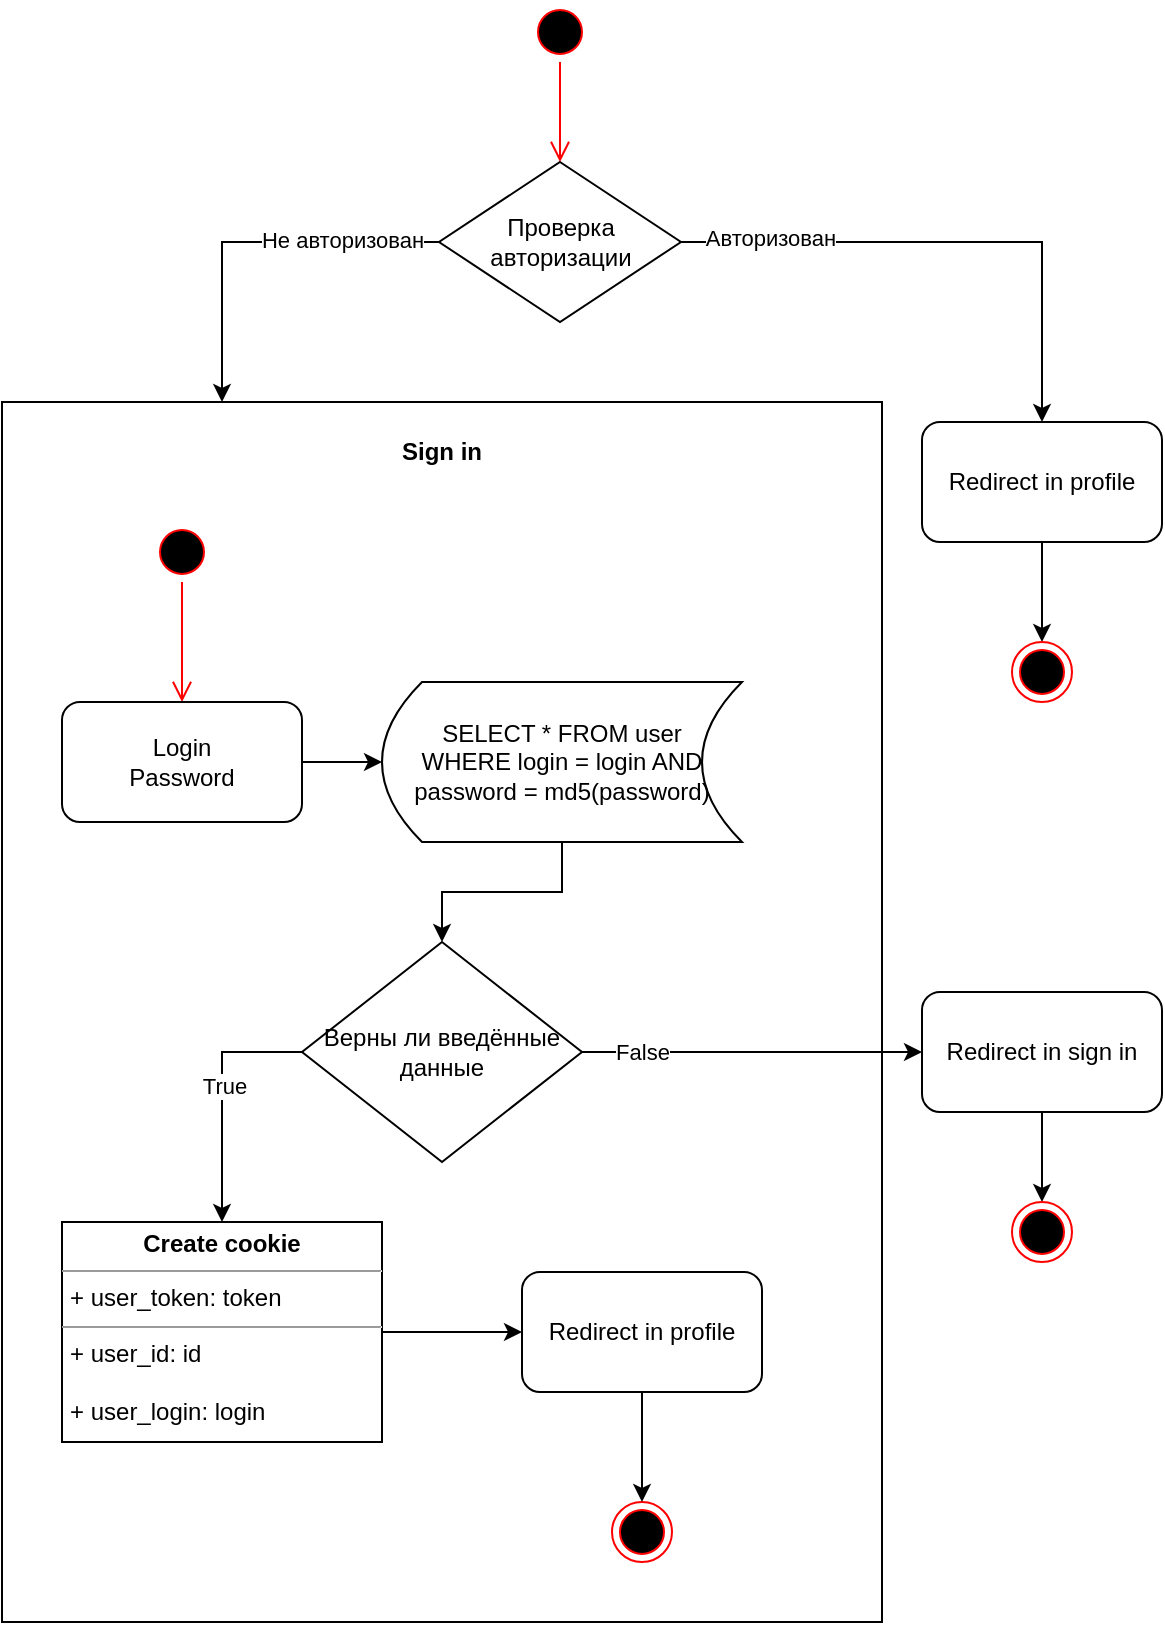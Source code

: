<mxfile version="20.7.4" type="github">
  <diagram id="cgFW2OtOUTC42Nse7i8g" name="Страница 1">
    <mxGraphModel dx="1393" dy="789" grid="1" gridSize="10" guides="1" tooltips="1" connect="1" arrows="1" fold="1" page="1" pageScale="1" pageWidth="827" pageHeight="1169" math="0" shadow="0">
      <root>
        <mxCell id="0" />
        <mxCell id="1" parent="0" />
        <mxCell id="Ner-J-GfMfvuW6puchZL-1" value="" style="ellipse;html=1;shape=startState;fillColor=#000000;strokeColor=#ff0000;" vertex="1" parent="1">
          <mxGeometry x="384" y="40" width="30" height="30" as="geometry" />
        </mxCell>
        <mxCell id="Ner-J-GfMfvuW6puchZL-2" value="" style="edgeStyle=orthogonalEdgeStyle;html=1;verticalAlign=bottom;endArrow=open;endSize=8;strokeColor=#ff0000;rounded=0;entryX=0.5;entryY=0;entryDx=0;entryDy=0;" edge="1" source="Ner-J-GfMfvuW6puchZL-1" parent="1" target="Ner-J-GfMfvuW6puchZL-4">
          <mxGeometry relative="1" as="geometry">
            <mxPoint x="399" y="130" as="targetPoint" />
          </mxGeometry>
        </mxCell>
        <mxCell id="Ner-J-GfMfvuW6puchZL-5" style="edgeStyle=orthogonalEdgeStyle;rounded=0;orthogonalLoop=1;jettySize=auto;html=1;exitX=1;exitY=0.5;exitDx=0;exitDy=0;" edge="1" parent="1" source="Ner-J-GfMfvuW6puchZL-4" target="Ner-J-GfMfvuW6puchZL-7">
          <mxGeometry relative="1" as="geometry">
            <mxPoint x="640" y="280" as="targetPoint" />
          </mxGeometry>
        </mxCell>
        <mxCell id="Ner-J-GfMfvuW6puchZL-6" value="Авторизован" style="edgeLabel;html=1;align=center;verticalAlign=middle;resizable=0;points=[];" vertex="1" connectable="0" parent="Ner-J-GfMfvuW6puchZL-5">
          <mxGeometry x="-0.67" y="2" relative="1" as="geometry">
            <mxPoint as="offset" />
          </mxGeometry>
        </mxCell>
        <mxCell id="Ner-J-GfMfvuW6puchZL-12" style="edgeStyle=orthogonalEdgeStyle;rounded=0;orthogonalLoop=1;jettySize=auto;html=1;exitX=0;exitY=0.5;exitDx=0;exitDy=0;entryX=0.25;entryY=0;entryDx=0;entryDy=0;" edge="1" parent="1" source="Ner-J-GfMfvuW6puchZL-4" target="Ner-J-GfMfvuW6puchZL-11">
          <mxGeometry relative="1" as="geometry" />
        </mxCell>
        <mxCell id="Ner-J-GfMfvuW6puchZL-13" value="Не авторизован" style="edgeLabel;html=1;align=center;verticalAlign=middle;resizable=0;points=[];" vertex="1" connectable="0" parent="Ner-J-GfMfvuW6puchZL-12">
          <mxGeometry x="-0.114" y="-1" relative="1" as="geometry">
            <mxPoint x="35" as="offset" />
          </mxGeometry>
        </mxCell>
        <mxCell id="Ner-J-GfMfvuW6puchZL-4" value="Проверка авторизации" style="rhombus;whiteSpace=wrap;html=1;" vertex="1" parent="1">
          <mxGeometry x="338.5" y="120" width="121" height="80" as="geometry" />
        </mxCell>
        <mxCell id="Ner-J-GfMfvuW6puchZL-9" style="edgeStyle=orthogonalEdgeStyle;rounded=0;orthogonalLoop=1;jettySize=auto;html=1;exitX=0.5;exitY=1;exitDx=0;exitDy=0;entryX=0.5;entryY=0;entryDx=0;entryDy=0;" edge="1" parent="1" source="Ner-J-GfMfvuW6puchZL-7" target="Ner-J-GfMfvuW6puchZL-8">
          <mxGeometry relative="1" as="geometry" />
        </mxCell>
        <mxCell id="Ner-J-GfMfvuW6puchZL-7" value="Redirect in profile" style="rounded=1;whiteSpace=wrap;html=1;" vertex="1" parent="1">
          <mxGeometry x="580" y="250" width="120" height="60" as="geometry" />
        </mxCell>
        <mxCell id="Ner-J-GfMfvuW6puchZL-8" value="" style="ellipse;html=1;shape=endState;fillColor=#000000;strokeColor=#ff0000;" vertex="1" parent="1">
          <mxGeometry x="625" y="360" width="30" height="30" as="geometry" />
        </mxCell>
        <mxCell id="Ner-J-GfMfvuW6puchZL-11" value="&lt;p style=&quot;margin:0px;margin-top:4px;text-align:center;&quot;&gt;&lt;br&gt;&lt;b&gt;Sign in&lt;/b&gt;&lt;/p&gt;" style="verticalAlign=top;align=left;overflow=fill;fontSize=12;fontFamily=Helvetica;html=1;" vertex="1" parent="1">
          <mxGeometry x="120" y="240" width="440" height="610" as="geometry" />
        </mxCell>
        <mxCell id="Ner-J-GfMfvuW6puchZL-14" value="" style="ellipse;html=1;shape=startState;fillColor=#000000;strokeColor=#ff0000;" vertex="1" parent="1">
          <mxGeometry x="195" y="300" width="30" height="30" as="geometry" />
        </mxCell>
        <mxCell id="Ner-J-GfMfvuW6puchZL-15" value="" style="edgeStyle=orthogonalEdgeStyle;html=1;verticalAlign=bottom;endArrow=open;endSize=8;strokeColor=#ff0000;rounded=0;entryX=0.5;entryY=0;entryDx=0;entryDy=0;" edge="1" source="Ner-J-GfMfvuW6puchZL-14" parent="1" target="Ner-J-GfMfvuW6puchZL-17">
          <mxGeometry relative="1" as="geometry">
            <mxPoint x="185" y="390" as="targetPoint" />
          </mxGeometry>
        </mxCell>
        <mxCell id="Ner-J-GfMfvuW6puchZL-19" style="edgeStyle=orthogonalEdgeStyle;rounded=0;orthogonalLoop=1;jettySize=auto;html=1;exitX=1;exitY=0.5;exitDx=0;exitDy=0;entryX=0;entryY=0.5;entryDx=0;entryDy=0;" edge="1" parent="1" source="Ner-J-GfMfvuW6puchZL-17" target="Ner-J-GfMfvuW6puchZL-18">
          <mxGeometry relative="1" as="geometry" />
        </mxCell>
        <mxCell id="Ner-J-GfMfvuW6puchZL-17" value="Login&lt;br&gt;Password" style="rounded=1;whiteSpace=wrap;html=1;" vertex="1" parent="1">
          <mxGeometry x="150" y="390" width="120" height="60" as="geometry" />
        </mxCell>
        <mxCell id="Ner-J-GfMfvuW6puchZL-21" style="edgeStyle=orthogonalEdgeStyle;rounded=0;orthogonalLoop=1;jettySize=auto;html=1;exitX=0.5;exitY=1;exitDx=0;exitDy=0;entryX=0.5;entryY=0;entryDx=0;entryDy=0;" edge="1" parent="1" source="Ner-J-GfMfvuW6puchZL-18" target="Ner-J-GfMfvuW6puchZL-20">
          <mxGeometry relative="1" as="geometry" />
        </mxCell>
        <mxCell id="Ner-J-GfMfvuW6puchZL-18" value="SELECT * FROM user &lt;br&gt;WHERE login = login AND password = md5(password)" style="shape=dataStorage;whiteSpace=wrap;html=1;fixedSize=1;" vertex="1" parent="1">
          <mxGeometry x="310" y="380" width="180" height="80" as="geometry" />
        </mxCell>
        <mxCell id="Ner-J-GfMfvuW6puchZL-24" style="edgeStyle=orthogonalEdgeStyle;rounded=0;orthogonalLoop=1;jettySize=auto;html=1;exitX=1;exitY=0.5;exitDx=0;exitDy=0;entryX=0;entryY=0.5;entryDx=0;entryDy=0;" edge="1" parent="1" source="Ner-J-GfMfvuW6puchZL-20" target="Ner-J-GfMfvuW6puchZL-23">
          <mxGeometry relative="1" as="geometry" />
        </mxCell>
        <mxCell id="Ner-J-GfMfvuW6puchZL-25" value="False" style="edgeLabel;html=1;align=center;verticalAlign=middle;resizable=0;points=[];" vertex="1" connectable="0" parent="Ner-J-GfMfvuW6puchZL-24">
          <mxGeometry x="-0.647" relative="1" as="geometry">
            <mxPoint as="offset" />
          </mxGeometry>
        </mxCell>
        <mxCell id="Ner-J-GfMfvuW6puchZL-29" style="edgeStyle=orthogonalEdgeStyle;rounded=0;orthogonalLoop=1;jettySize=auto;html=1;exitX=0;exitY=0.5;exitDx=0;exitDy=0;entryX=0.5;entryY=0;entryDx=0;entryDy=0;" edge="1" parent="1" source="Ner-J-GfMfvuW6puchZL-20" target="Ner-J-GfMfvuW6puchZL-28">
          <mxGeometry relative="1" as="geometry">
            <Array as="points">
              <mxPoint x="230" y="565" />
            </Array>
          </mxGeometry>
        </mxCell>
        <mxCell id="Ner-J-GfMfvuW6puchZL-30" value="True" style="edgeLabel;html=1;align=center;verticalAlign=middle;resizable=0;points=[];" vertex="1" connectable="0" parent="Ner-J-GfMfvuW6puchZL-29">
          <mxGeometry x="-0.088" y="1" relative="1" as="geometry">
            <mxPoint as="offset" />
          </mxGeometry>
        </mxCell>
        <mxCell id="Ner-J-GfMfvuW6puchZL-20" value="Верны ли введённые данные" style="rhombus;whiteSpace=wrap;html=1;" vertex="1" parent="1">
          <mxGeometry x="270" y="510" width="140" height="110" as="geometry" />
        </mxCell>
        <mxCell id="Ner-J-GfMfvuW6puchZL-27" style="edgeStyle=orthogonalEdgeStyle;rounded=0;orthogonalLoop=1;jettySize=auto;html=1;exitX=0.5;exitY=1;exitDx=0;exitDy=0;entryX=0.5;entryY=0;entryDx=0;entryDy=0;" edge="1" parent="1" source="Ner-J-GfMfvuW6puchZL-23" target="Ner-J-GfMfvuW6puchZL-26">
          <mxGeometry relative="1" as="geometry" />
        </mxCell>
        <mxCell id="Ner-J-GfMfvuW6puchZL-23" value="Redirect in sign in" style="rounded=1;whiteSpace=wrap;html=1;" vertex="1" parent="1">
          <mxGeometry x="580" y="535" width="120" height="60" as="geometry" />
        </mxCell>
        <mxCell id="Ner-J-GfMfvuW6puchZL-26" value="" style="ellipse;html=1;shape=endState;fillColor=#000000;strokeColor=#ff0000;" vertex="1" parent="1">
          <mxGeometry x="625" y="640" width="30" height="30" as="geometry" />
        </mxCell>
        <mxCell id="Ner-J-GfMfvuW6puchZL-33" style="edgeStyle=orthogonalEdgeStyle;rounded=0;orthogonalLoop=1;jettySize=auto;html=1;exitX=1;exitY=0.5;exitDx=0;exitDy=0;entryX=0;entryY=0.5;entryDx=0;entryDy=0;" edge="1" parent="1" source="Ner-J-GfMfvuW6puchZL-28" target="Ner-J-GfMfvuW6puchZL-32">
          <mxGeometry relative="1" as="geometry" />
        </mxCell>
        <mxCell id="Ner-J-GfMfvuW6puchZL-28" value="&lt;p style=&quot;margin:0px;margin-top:4px;text-align:center;&quot;&gt;&lt;b&gt;Create cookie&lt;/b&gt;&lt;/p&gt;&lt;hr size=&quot;1&quot;&gt;&lt;p style=&quot;margin:0px;margin-left:4px;&quot;&gt;+ user_token: token&lt;/p&gt;&lt;hr size=&quot;1&quot;&gt;&lt;p style=&quot;margin:0px;margin-left:4px;&quot;&gt;+ user_id: id&lt;/p&gt;&lt;p style=&quot;margin:0px;margin-left:4px;&quot;&gt;&lt;br&gt;&lt;/p&gt;&lt;p style=&quot;margin:0px;margin-left:4px;&quot;&gt;+ user_login: login&lt;/p&gt;" style="verticalAlign=top;align=left;overflow=fill;fontSize=12;fontFamily=Helvetica;html=1;" vertex="1" parent="1">
          <mxGeometry x="150" y="650" width="160" height="110" as="geometry" />
        </mxCell>
        <mxCell id="Ner-J-GfMfvuW6puchZL-31" value="" style="ellipse;html=1;shape=endState;fillColor=#000000;strokeColor=#ff0000;" vertex="1" parent="1">
          <mxGeometry x="425" y="790" width="30" height="30" as="geometry" />
        </mxCell>
        <mxCell id="Ner-J-GfMfvuW6puchZL-34" style="edgeStyle=orthogonalEdgeStyle;rounded=0;orthogonalLoop=1;jettySize=auto;html=1;exitX=0.5;exitY=1;exitDx=0;exitDy=0;entryX=0.5;entryY=0;entryDx=0;entryDy=0;" edge="1" parent="1" source="Ner-J-GfMfvuW6puchZL-32" target="Ner-J-GfMfvuW6puchZL-31">
          <mxGeometry relative="1" as="geometry" />
        </mxCell>
        <mxCell id="Ner-J-GfMfvuW6puchZL-32" value="Redirect in profile" style="rounded=1;whiteSpace=wrap;html=1;" vertex="1" parent="1">
          <mxGeometry x="380" y="675" width="120" height="60" as="geometry" />
        </mxCell>
      </root>
    </mxGraphModel>
  </diagram>
</mxfile>
